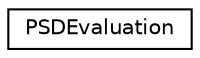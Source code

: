 digraph "Graphical Class Hierarchy"
{
  edge [fontname="Helvetica",fontsize="10",labelfontname="Helvetica",labelfontsize="10"];
  node [fontname="Helvetica",fontsize="10",shape=record];
  rankdir="LR";
  Node0 [label="PSDEvaluation",height=0.2,width=0.4,color="black", fillcolor="white", style="filled",URL="$classPSDEvaluation.html"];
}
